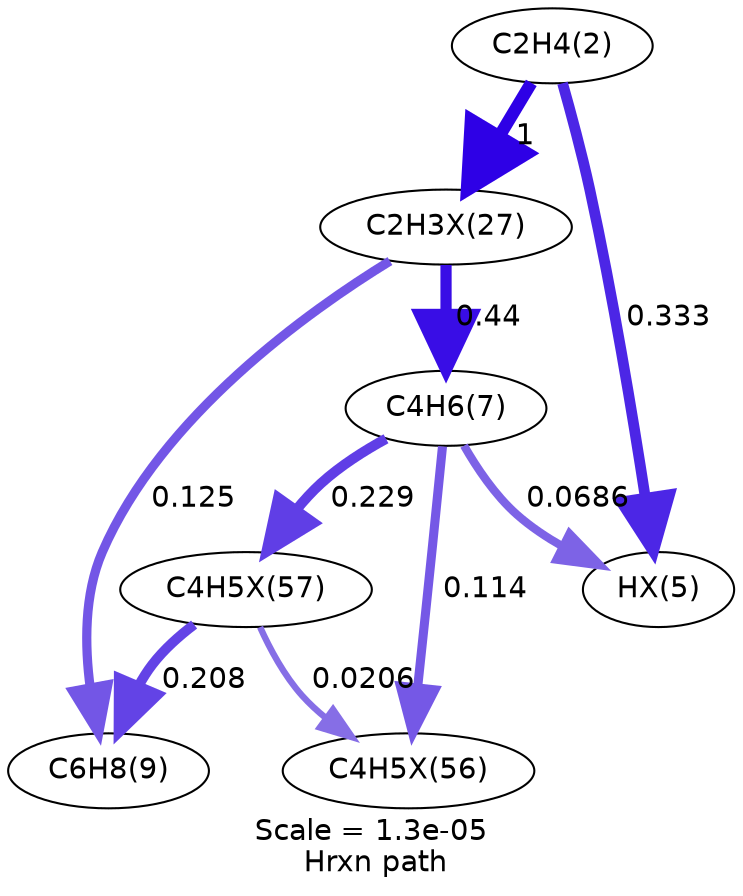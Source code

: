 digraph reaction_paths {
center=1;
s5 -> s62[fontname="Helvetica", style="setlinewidth(5.17)", arrowsize=2.59, color="0.7, 0.833, 0.9"
, label=" 0.333"];
s5 -> s63[fontname="Helvetica", style="setlinewidth(6)", arrowsize=3, color="0.7, 1.5, 0.9"
, label=" 1"];
s8 -> s62[fontname="Helvetica", style="setlinewidth(3.98)", arrowsize=1.99, color="0.7, 0.569, 0.9"
, label=" 0.0686"];
s63 -> s8[fontname="Helvetica", style="setlinewidth(5.38)", arrowsize=2.69, color="0.7, 0.94, 0.9"
, label=" 0.44"];
s63 -> s9[fontname="Helvetica", style="setlinewidth(4.43)", arrowsize=2.21, color="0.7, 0.625, 0.9"
, label=" 0.125"];
s8 -> s76[fontname="Helvetica", style="setlinewidth(4.89)", arrowsize=2.44, color="0.7, 0.729, 0.9"
, label=" 0.229"];
s8 -> s75[fontname="Helvetica", style="setlinewidth(4.36)", arrowsize=2.18, color="0.7, 0.614, 0.9"
, label=" 0.114"];
s76 -> s9[fontname="Helvetica", style="setlinewidth(4.81)", arrowsize=2.41, color="0.7, 0.708, 0.9"
, label=" 0.208"];
s76 -> s75[fontname="Helvetica", style="setlinewidth(3.07)", arrowsize=1.53, color="0.7, 0.521, 0.9"
, label=" 0.0206"];
s5 [ fontname="Helvetica", label="C2H4(2)"];
s8 [ fontname="Helvetica", label="C4H6(7)"];
s9 [ fontname="Helvetica", label="C6H8(9)"];
s62 [ fontname="Helvetica", label="HX(5)"];
s63 [ fontname="Helvetica", label="C2H3X(27)"];
s75 [ fontname="Helvetica", label="C4H5X(56)"];
s76 [ fontname="Helvetica", label="C4H5X(57)"];
 label = "Scale = 1.3e-05\l Hrxn path";
 fontname = "Helvetica";
}
